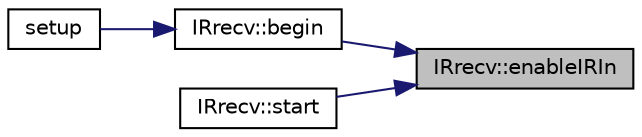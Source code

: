 digraph "IRrecv::enableIRIn"
{
 // LATEX_PDF_SIZE
  edge [fontname="Helvetica",fontsize="10",labelfontname="Helvetica",labelfontsize="10"];
  node [fontname="Helvetica",fontsize="10",shape=record];
  rankdir="RL";
  Node1 [label="IRrecv::enableIRIn",height=0.2,width=0.4,color="black", fillcolor="grey75", style="filled", fontcolor="black",tooltip=" "];
  Node1 -> Node2 [dir="back",color="midnightblue",fontsize="10",style="solid"];
  Node2 [label="IRrecv::begin",height=0.2,width=0.4,color="black", fillcolor="white", style="filled",URL="$group___receiving.html#ga0358fc4a683ba3f8d31fdde1e22be724",tooltip=" "];
  Node2 -> Node3 [dir="back",color="midnightblue",fontsize="10",style="solid"];
  Node3 [label="setup",height=0.2,width=0.4,color="black", fillcolor="white", style="filled",URL="$main_8cpp.html#a4fc01d736fe50cf5b977f755b675f11d",tooltip=" "];
  Node1 -> Node4 [dir="back",color="midnightblue",fontsize="10",style="solid"];
  Node4 [label="IRrecv::start",height=0.2,width=0.4,color="black", fillcolor="white", style="filled",URL="$group___receiving.html#ga2c06971f0e4e0c4131930c8903eb21dc",tooltip=" "];
}
